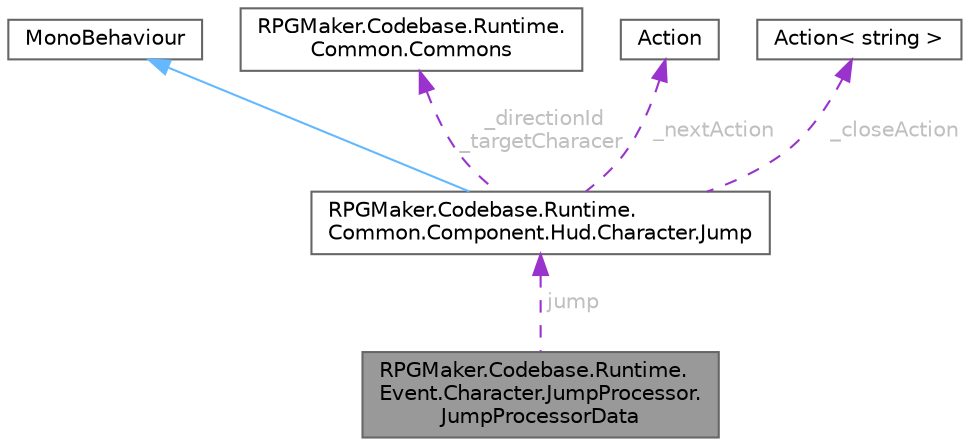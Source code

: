 digraph "RPGMaker.Codebase.Runtime.Event.Character.JumpProcessor.JumpProcessorData"
{
 // LATEX_PDF_SIZE
  bgcolor="transparent";
  edge [fontname=Helvetica,fontsize=10,labelfontname=Helvetica,labelfontsize=10];
  node [fontname=Helvetica,fontsize=10,shape=box,height=0.2,width=0.4];
  Node1 [id="Node000001",label="RPGMaker.Codebase.Runtime.\lEvent.Character.JumpProcessor.\lJumpProcessorData",height=0.2,width=0.4,color="gray40", fillcolor="grey60", style="filled", fontcolor="black",tooltip="😁 跳ぶ処理データ"];
  Node2 -> Node1 [id="edge1_Node000001_Node000002",dir="back",color="darkorchid3",style="dashed",tooltip=" ",label=" jump",fontcolor="grey" ];
  Node2 [id="Node000002",label="RPGMaker.Codebase.Runtime.\lCommon.Component.Hud.Character.Jump",height=0.2,width=0.4,color="gray40", fillcolor="white", style="filled",URL="$d4/d41/class_r_p_g_maker_1_1_codebase_1_1_runtime_1_1_common_1_1_component_1_1_hud_1_1_character_1_1_jump.html",tooltip="😁 イベントコマンド『ジャンプ』用コンポーネント。"];
  Node3 -> Node2 [id="edge2_Node000002_Node000003",dir="back",color="steelblue1",style="solid",tooltip=" "];
  Node3 [id="Node000003",label="MonoBehaviour",height=0.2,width=0.4,color="gray40", fillcolor="white", style="filled",tooltip=" "];
  Node4 -> Node2 [id="edge3_Node000002_Node000004",dir="back",color="darkorchid3",style="dashed",tooltip=" ",label=" _directionId\n_targetCharacer",fontcolor="grey" ];
  Node4 [id="Node000004",label="RPGMaker.Codebase.Runtime.\lCommon.Commons",height=0.2,width=0.4,color="gray40", fillcolor="white", style="filled",URL="$d8/d0e/class_r_p_g_maker_1_1_codebase_1_1_runtime_1_1_common_1_1_commons.html",tooltip="Runtime, Editorのプレビュー, EditorのUIで共用するもの。"];
  Node5 -> Node2 [id="edge4_Node000002_Node000005",dir="back",color="darkorchid3",style="dashed",tooltip=" ",label=" _nextAction",fontcolor="grey" ];
  Node5 [id="Node000005",label="Action",height=0.2,width=0.4,color="gray40", fillcolor="white", style="filled",tooltip=" "];
  Node6 -> Node2 [id="edge5_Node000002_Node000006",dir="back",color="darkorchid3",style="dashed",tooltip=" ",label=" _closeAction",fontcolor="grey" ];
  Node6 [id="Node000006",label="Action\< string \>",height=0.2,width=0.4,color="gray40", fillcolor="white", style="filled",tooltip=" "];
}
